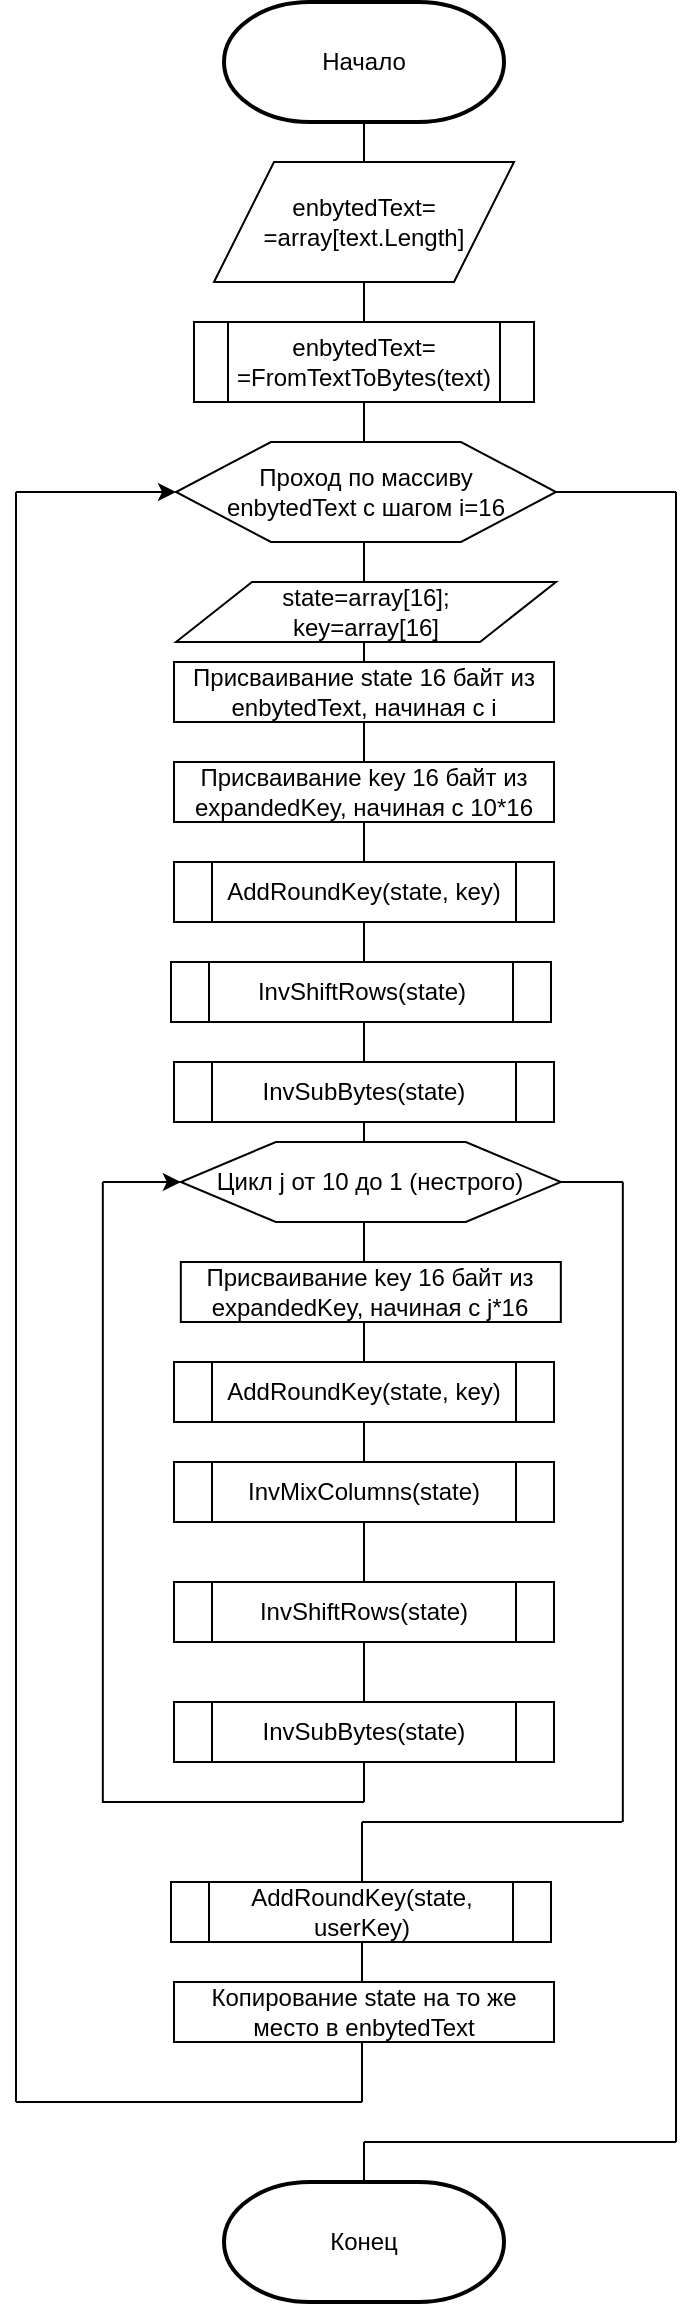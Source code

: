 <mxfile version="12.9.9" type="device"><diagram id="z2vI8t3_p82RQ6NEGNgE" name="Page-1"><mxGraphModel dx="1164" dy="552" grid="1" gridSize="10" guides="1" tooltips="1" connect="1" arrows="1" fold="1" page="1" pageScale="1" pageWidth="827" pageHeight="1169" math="0" shadow="0"><root><mxCell id="0"/><mxCell id="1" parent="0"/><mxCell id="odpMngTgDl0KzumMrSEk-177" value="Начало" style="strokeWidth=2;html=1;shape=mxgraph.flowchart.terminator;whiteSpace=wrap;" parent="1" vertex="1"><mxGeometry x="344" y="10" width="140" height="60" as="geometry"/></mxCell><mxCell id="odpMngTgDl0KzumMrSEk-215" value="Конец" style="strokeWidth=2;html=1;shape=mxgraph.flowchart.terminator;whiteSpace=wrap;" parent="1" vertex="1"><mxGeometry x="344" y="1099.998" width="140" height="60" as="geometry"/></mxCell><mxCell id="odpMngTgDl0KzumMrSEk-216" value="" style="endArrow=none;html=1;fontSize=20;entryX=0.5;entryY=1;entryDx=0;entryDy=0;entryPerimeter=0;" parent="1" target="odpMngTgDl0KzumMrSEk-177" edge="1"><mxGeometry width="50" height="50" relative="1" as="geometry"><mxPoint x="414" y="910" as="sourcePoint"/><mxPoint x="390" y="170" as="targetPoint"/></mxGeometry></mxCell><mxCell id="odpMngTgDl0KzumMrSEk-219" value="enbytedText= =array[text.Length]" style="shape=parallelogram;perimeter=parallelogramPerimeter;whiteSpace=wrap;html=1;fontSize=12;" parent="1" vertex="1"><mxGeometry x="339" y="90" width="150" height="60" as="geometry"/></mxCell><mxCell id="odpMngTgDl0KzumMrSEk-222" value="enbytedText=&lt;br&gt;=FromTextToBytes(text)" style="shape=process;whiteSpace=wrap;html=1;backgroundOutline=1;fontSize=12;" parent="1" vertex="1"><mxGeometry x="329" y="170" width="170" height="40" as="geometry"/></mxCell><mxCell id="odpMngTgDl0KzumMrSEk-224" value="Проход по массиву &lt;br&gt;enbytedText с шагом i=16" style="shape=hexagon;perimeter=hexagonPerimeter2;whiteSpace=wrap;html=1;fontSize=12;" parent="1" vertex="1"><mxGeometry x="320" y="230" width="190" height="50" as="geometry"/></mxCell><mxCell id="odpMngTgDl0KzumMrSEk-226" value="state=array[16];&lt;br&gt;key=array[16]" style="shape=parallelogram;perimeter=parallelogramPerimeter;whiteSpace=wrap;html=1;fontSize=12;" parent="1" vertex="1"><mxGeometry x="320" y="300" width="190" height="30" as="geometry"/></mxCell><mxCell id="odpMngTgDl0KzumMrSEk-228" value="Присваивание state 16 байт из enbytedText, начиная с i" style="rounded=0;whiteSpace=wrap;html=1;fontSize=12;" parent="1" vertex="1"><mxGeometry x="319" y="340" width="190" height="30" as="geometry"/></mxCell><mxCell id="odpMngTgDl0KzumMrSEk-230" value="Цикл j от 10 до 1 (нестрого)" style="shape=hexagon;perimeter=hexagonPerimeter2;whiteSpace=wrap;html=1;fontSize=12;" parent="1" vertex="1"><mxGeometry x="322.41" y="580" width="190" height="40" as="geometry"/></mxCell><mxCell id="odpMngTgDl0KzumMrSEk-232" value="InvSubBytes(state)" style="shape=process;whiteSpace=wrap;html=1;backgroundOutline=1;fontSize=12;" parent="1" vertex="1"><mxGeometry x="319" y="860" width="190" height="30" as="geometry"/></mxCell><mxCell id="odpMngTgDl0KzumMrSEk-233" value="InvShiftRows(state)" style="shape=process;whiteSpace=wrap;html=1;backgroundOutline=1;fontSize=12;" parent="1" vertex="1"><mxGeometry x="319" y="800" width="190" height="30" as="geometry"/></mxCell><mxCell id="odpMngTgDl0KzumMrSEk-234" value="InvMixColumns(state)" style="shape=process;whiteSpace=wrap;html=1;backgroundOutline=1;fontSize=12;" parent="1" vertex="1"><mxGeometry x="319" y="740" width="190" height="30" as="geometry"/></mxCell><mxCell id="odpMngTgDl0KzumMrSEk-240" value="Присваивание key 16 байт из expandedKey, начиная с j*16" style="rounded=0;whiteSpace=wrap;html=1;fontSize=12;" parent="1" vertex="1"><mxGeometry x="322.41" y="640" width="190" height="30" as="geometry"/></mxCell><mxCell id="odpMngTgDl0KzumMrSEk-241" value="" style="endArrow=none;html=1;fontSize=12;" parent="1" edge="1"><mxGeometry width="50" height="50" relative="1" as="geometry"><mxPoint x="283" y="910" as="sourcePoint"/><mxPoint x="414" y="910" as="targetPoint"/></mxGeometry></mxCell><mxCell id="odpMngTgDl0KzumMrSEk-242" value="" style="endArrow=none;html=1;fontSize=12;" parent="1" edge="1"><mxGeometry width="50" height="50" relative="1" as="geometry"><mxPoint x="283.41" y="600" as="sourcePoint"/><mxPoint x="283.41" y="910" as="targetPoint"/></mxGeometry></mxCell><mxCell id="odpMngTgDl0KzumMrSEk-243" value="" style="endArrow=classic;html=1;fontSize=12;entryX=0;entryY=0.5;entryDx=0;entryDy=0;" parent="1" target="odpMngTgDl0KzumMrSEk-230" edge="1"><mxGeometry width="50" height="50" relative="1" as="geometry"><mxPoint x="283.41" y="600" as="sourcePoint"/><mxPoint x="193.41" y="410" as="targetPoint"/></mxGeometry></mxCell><mxCell id="odpMngTgDl0KzumMrSEk-245" value="" style="endArrow=none;html=1;fontSize=12;" parent="1" edge="1"><mxGeometry width="50" height="50" relative="1" as="geometry"><mxPoint x="543.41" y="920" as="sourcePoint"/><mxPoint x="543.41" y="600" as="targetPoint"/></mxGeometry></mxCell><mxCell id="odpMngTgDl0KzumMrSEk-246" value="" style="endArrow=none;html=1;fontSize=12;exitX=1;exitY=0.5;exitDx=0;exitDy=0;" parent="1" source="odpMngTgDl0KzumMrSEk-230" edge="1"><mxGeometry width="50" height="50" relative="1" as="geometry"><mxPoint x="513.41" y="610" as="sourcePoint"/><mxPoint x="543.41" y="600" as="targetPoint"/></mxGeometry></mxCell><mxCell id="odpMngTgDl0KzumMrSEk-252" value="" style="endArrow=none;html=1;fontSize=12;entryX=1;entryY=0.5;entryDx=0;entryDy=0;" parent="1" target="odpMngTgDl0KzumMrSEk-224" edge="1"><mxGeometry width="50" height="50" relative="1" as="geometry"><mxPoint x="570" y="255" as="sourcePoint"/><mxPoint x="690" y="320" as="targetPoint"/></mxGeometry></mxCell><mxCell id="odpMngTgDl0KzumMrSEk-256" value="" style="endArrow=none;html=1;fontSize=12;" parent="1" edge="1"><mxGeometry width="50" height="50" relative="1" as="geometry"><mxPoint x="413" y="1060" as="sourcePoint"/><mxPoint x="413" y="920" as="targetPoint"/></mxGeometry></mxCell><mxCell id="odpMngTgDl0KzumMrSEk-261" value="Копирование state на то же место в enbytedText" style="rounded=0;whiteSpace=wrap;html=1;fontSize=12;" parent="1" vertex="1"><mxGeometry x="319" y="1000" width="190" height="30" as="geometry"/></mxCell><mxCell id="odpMngTgDl0KzumMrSEk-263" value="" style="endArrow=none;html=1;fontSize=12;" parent="1" edge="1"><mxGeometry width="50" height="50" relative="1" as="geometry"><mxPoint x="240" y="1060" as="sourcePoint"/><mxPoint x="413" y="1060" as="targetPoint"/></mxGeometry></mxCell><mxCell id="odpMngTgDl0KzumMrSEk-264" value="" style="endArrow=none;html=1;fontSize=12;" parent="1" edge="1"><mxGeometry width="50" height="50" relative="1" as="geometry"><mxPoint x="240" y="255" as="sourcePoint"/><mxPoint x="240" y="1060" as="targetPoint"/></mxGeometry></mxCell><mxCell id="odpMngTgDl0KzumMrSEk-265" value="" style="endArrow=classic;html=1;fontSize=12;entryX=0;entryY=0.5;entryDx=0;entryDy=0;" parent="1" target="odpMngTgDl0KzumMrSEk-224" edge="1"><mxGeometry width="50" height="50" relative="1" as="geometry"><mxPoint x="240" y="255" as="sourcePoint"/><mxPoint x="190" y="270" as="targetPoint"/></mxGeometry></mxCell><mxCell id="odpMngTgDl0KzumMrSEk-267" value="" style="endArrow=none;html=1;fontSize=12;" parent="1" edge="1"><mxGeometry width="50" height="50" relative="1" as="geometry"><mxPoint x="570" y="1080" as="sourcePoint"/><mxPoint x="570" y="255" as="targetPoint"/></mxGeometry></mxCell><mxCell id="odpMngTgDl0KzumMrSEk-268" value="" style="endArrow=none;html=1;fontSize=12;" parent="1" edge="1"><mxGeometry width="50" height="50" relative="1" as="geometry"><mxPoint x="414" y="1080" as="sourcePoint"/><mxPoint x="570" y="1080" as="targetPoint"/></mxGeometry></mxCell><mxCell id="odpMngTgDl0KzumMrSEk-270" value="" style="endArrow=none;html=1;fontSize=12;entryX=0.5;entryY=0;entryDx=0;entryDy=0;entryPerimeter=0;" parent="1" target="odpMngTgDl0KzumMrSEk-215" edge="1"><mxGeometry width="50" height="50" relative="1" as="geometry"><mxPoint x="414" y="1080" as="sourcePoint"/><mxPoint x="240" y="1060" as="targetPoint"/></mxGeometry></mxCell><mxCell id="6wjvO1apsvrLxhfLAxIv-1" value="" style="endArrow=none;html=1;" edge="1" parent="1"><mxGeometry width="50" height="50" relative="1" as="geometry"><mxPoint x="413" y="920" as="sourcePoint"/><mxPoint x="543" y="920" as="targetPoint"/></mxGeometry></mxCell><mxCell id="6wjvO1apsvrLxhfLAxIv-2" value="InvSubBytes(state)" style="shape=process;whiteSpace=wrap;html=1;backgroundOutline=1;fontSize=12;" vertex="1" parent="1"><mxGeometry x="319" y="540" width="190" height="30" as="geometry"/></mxCell><mxCell id="6wjvO1apsvrLxhfLAxIv-3" value="InvShiftRows(state)" style="shape=process;whiteSpace=wrap;html=1;backgroundOutline=1;fontSize=12;" vertex="1" parent="1"><mxGeometry x="317.5" y="490" width="190" height="30" as="geometry"/></mxCell><mxCell id="6wjvO1apsvrLxhfLAxIv-4" value="AddRoundKey(state, key)" style="shape=process;whiteSpace=wrap;html=1;backgroundOutline=1;fontSize=12;" vertex="1" parent="1"><mxGeometry x="319" y="690" width="190" height="30" as="geometry"/></mxCell><mxCell id="6wjvO1apsvrLxhfLAxIv-6" value="AddRoundKey(state, key)" style="shape=process;whiteSpace=wrap;html=1;backgroundOutline=1;fontSize=12;" vertex="1" parent="1"><mxGeometry x="319" y="440" width="190" height="30" as="geometry"/></mxCell><mxCell id="odpMngTgDl0KzumMrSEk-235" value="AddRoundKey(state, userKey)" style="shape=process;whiteSpace=wrap;html=1;backgroundOutline=1;fontSize=12;" parent="1" vertex="1"><mxGeometry x="317.5" y="950" width="190" height="30" as="geometry"/></mxCell><mxCell id="6wjvO1apsvrLxhfLAxIv-9" value="Присваивание key 16 байт из expandedKey, начиная с 10*16" style="rounded=0;whiteSpace=wrap;html=1;fontSize=12;" vertex="1" parent="1"><mxGeometry x="319" y="390" width="190" height="30" as="geometry"/></mxCell></root></mxGraphModel></diagram></mxfile>